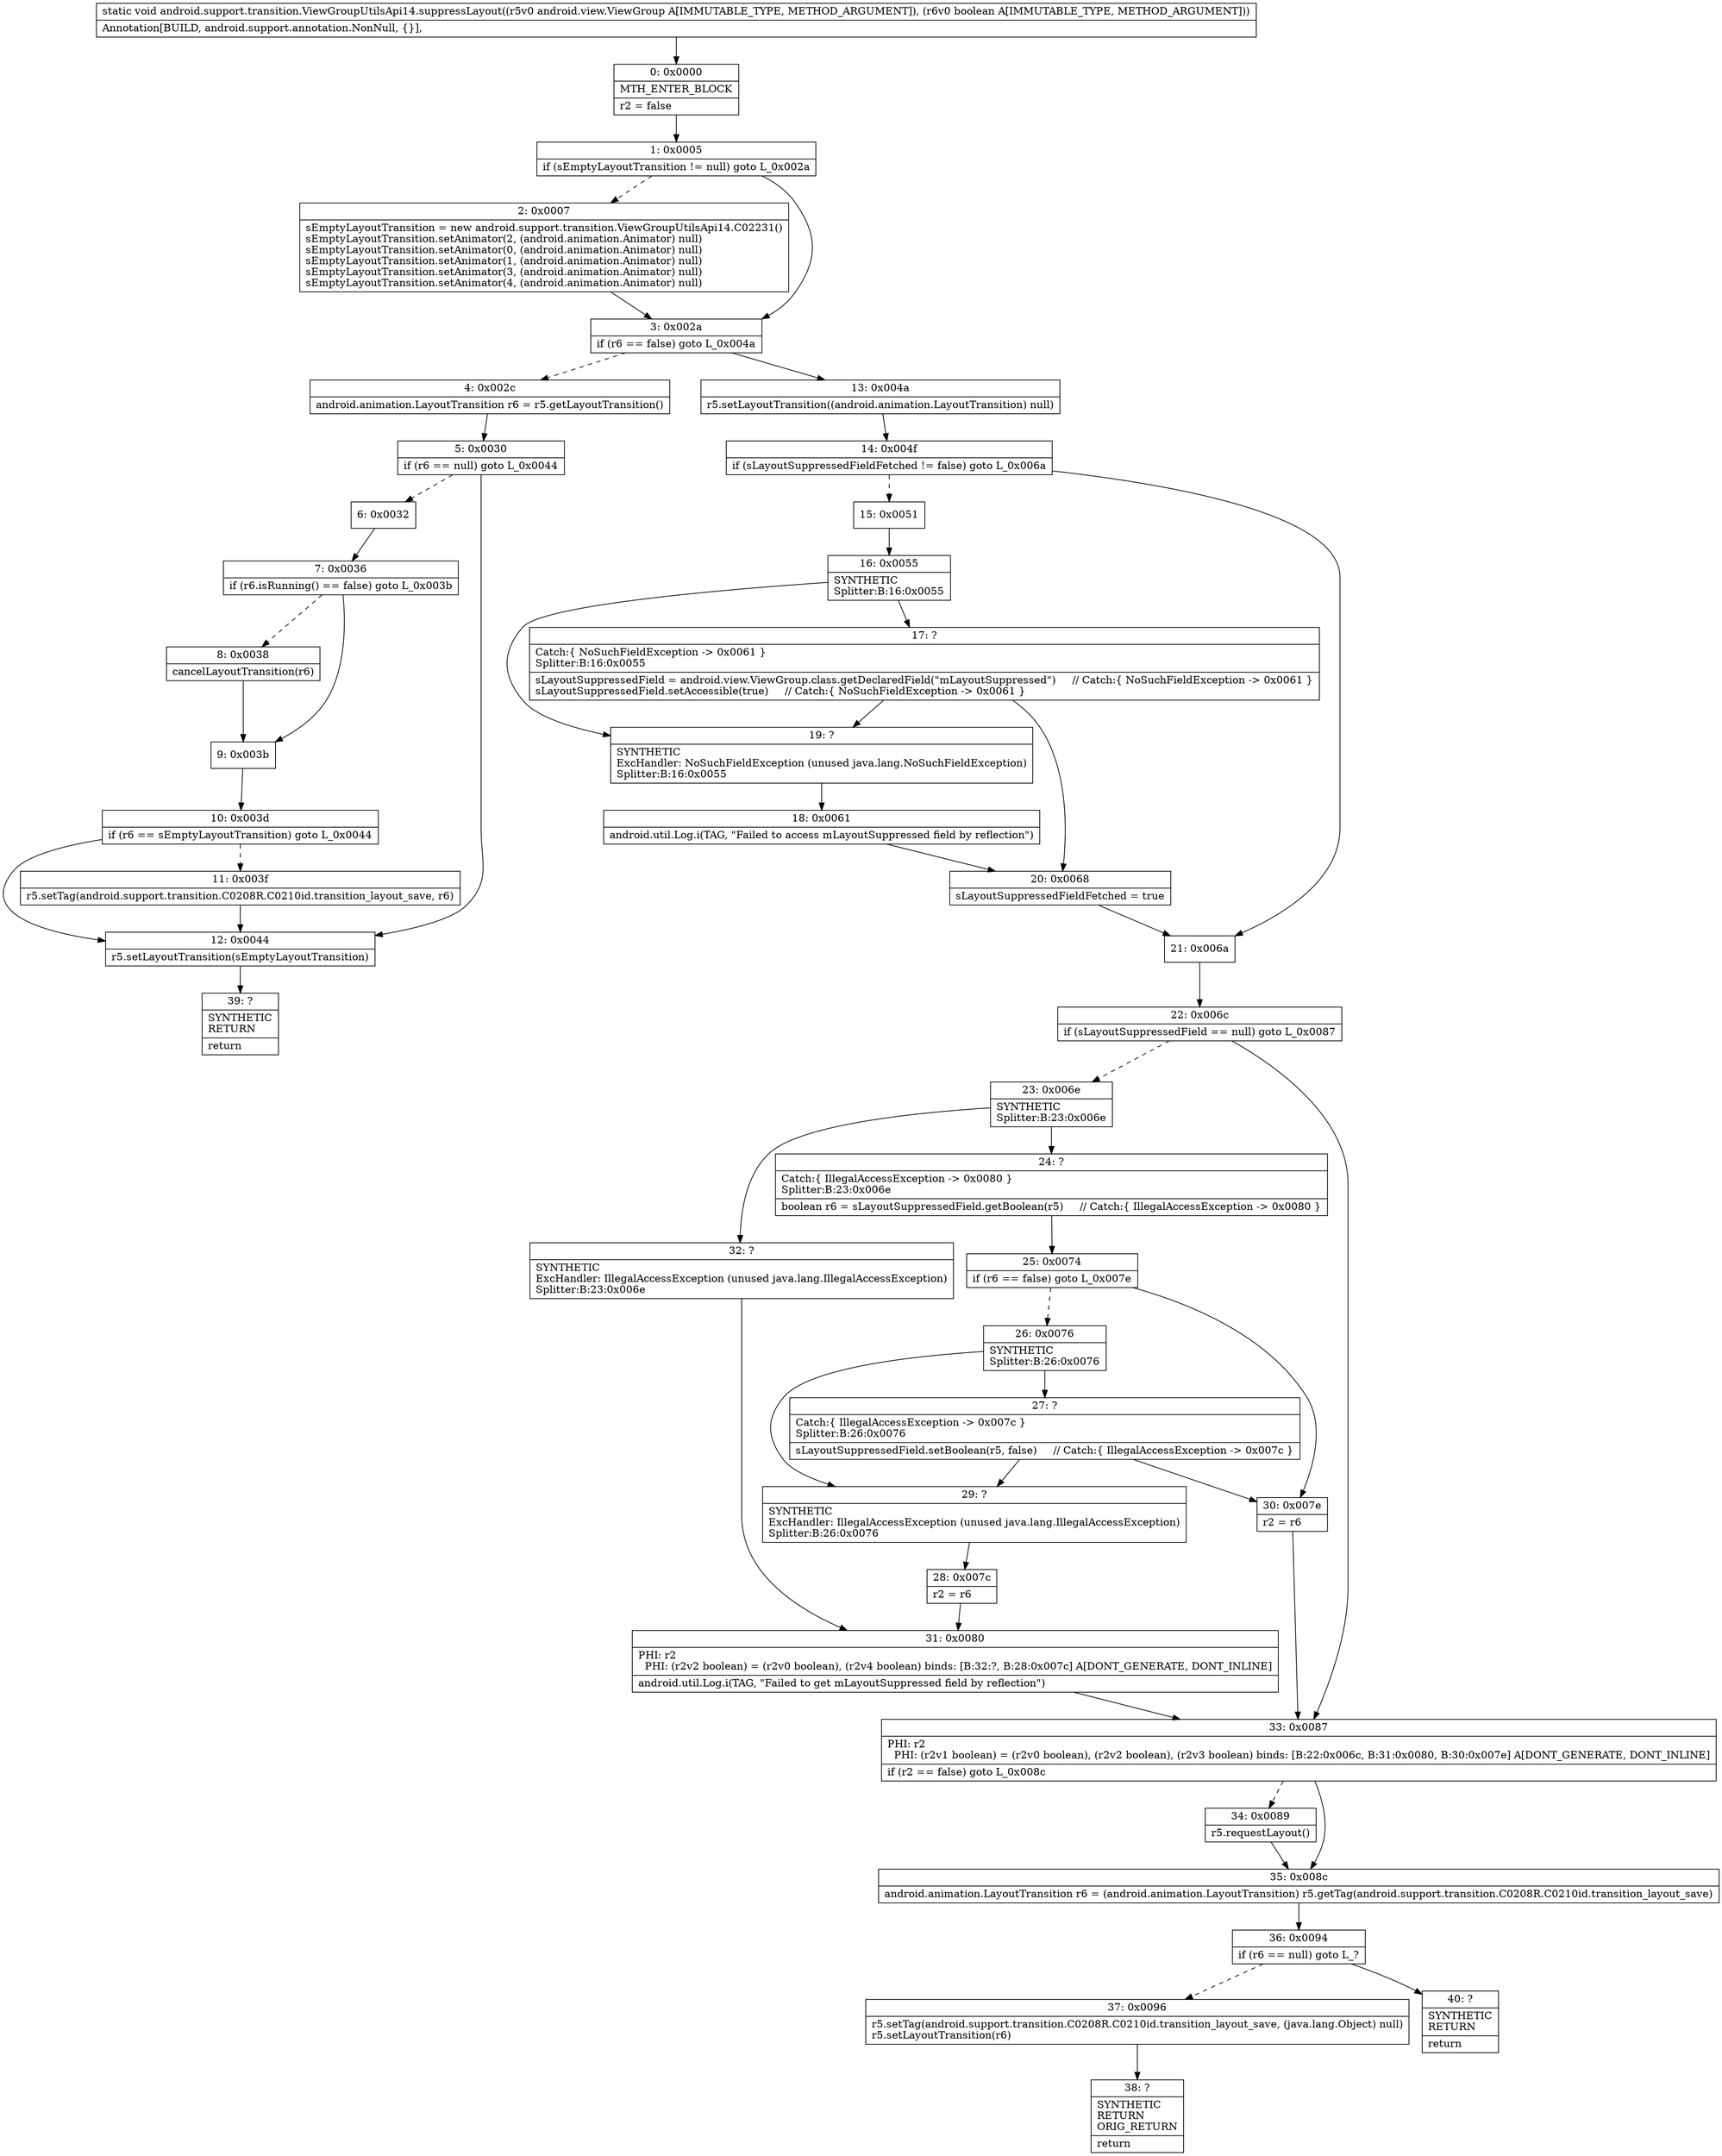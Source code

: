 digraph "CFG forandroid.support.transition.ViewGroupUtilsApi14.suppressLayout(Landroid\/view\/ViewGroup;Z)V" {
Node_0 [shape=record,label="{0\:\ 0x0000|MTH_ENTER_BLOCK\l|r2 = false\l}"];
Node_1 [shape=record,label="{1\:\ 0x0005|if (sEmptyLayoutTransition != null) goto L_0x002a\l}"];
Node_2 [shape=record,label="{2\:\ 0x0007|sEmptyLayoutTransition = new android.support.transition.ViewGroupUtilsApi14.C02231()\lsEmptyLayoutTransition.setAnimator(2, (android.animation.Animator) null)\lsEmptyLayoutTransition.setAnimator(0, (android.animation.Animator) null)\lsEmptyLayoutTransition.setAnimator(1, (android.animation.Animator) null)\lsEmptyLayoutTransition.setAnimator(3, (android.animation.Animator) null)\lsEmptyLayoutTransition.setAnimator(4, (android.animation.Animator) null)\l}"];
Node_3 [shape=record,label="{3\:\ 0x002a|if (r6 == false) goto L_0x004a\l}"];
Node_4 [shape=record,label="{4\:\ 0x002c|android.animation.LayoutTransition r6 = r5.getLayoutTransition()\l}"];
Node_5 [shape=record,label="{5\:\ 0x0030|if (r6 == null) goto L_0x0044\l}"];
Node_6 [shape=record,label="{6\:\ 0x0032}"];
Node_7 [shape=record,label="{7\:\ 0x0036|if (r6.isRunning() == false) goto L_0x003b\l}"];
Node_8 [shape=record,label="{8\:\ 0x0038|cancelLayoutTransition(r6)\l}"];
Node_9 [shape=record,label="{9\:\ 0x003b}"];
Node_10 [shape=record,label="{10\:\ 0x003d|if (r6 == sEmptyLayoutTransition) goto L_0x0044\l}"];
Node_11 [shape=record,label="{11\:\ 0x003f|r5.setTag(android.support.transition.C0208R.C0210id.transition_layout_save, r6)\l}"];
Node_12 [shape=record,label="{12\:\ 0x0044|r5.setLayoutTransition(sEmptyLayoutTransition)\l}"];
Node_13 [shape=record,label="{13\:\ 0x004a|r5.setLayoutTransition((android.animation.LayoutTransition) null)\l}"];
Node_14 [shape=record,label="{14\:\ 0x004f|if (sLayoutSuppressedFieldFetched != false) goto L_0x006a\l}"];
Node_15 [shape=record,label="{15\:\ 0x0051}"];
Node_16 [shape=record,label="{16\:\ 0x0055|SYNTHETIC\lSplitter:B:16:0x0055\l}"];
Node_17 [shape=record,label="{17\:\ ?|Catch:\{ NoSuchFieldException \-\> 0x0061 \}\lSplitter:B:16:0x0055\l|sLayoutSuppressedField = android.view.ViewGroup.class.getDeclaredField(\"mLayoutSuppressed\")     \/\/ Catch:\{ NoSuchFieldException \-\> 0x0061 \}\lsLayoutSuppressedField.setAccessible(true)     \/\/ Catch:\{ NoSuchFieldException \-\> 0x0061 \}\l}"];
Node_18 [shape=record,label="{18\:\ 0x0061|android.util.Log.i(TAG, \"Failed to access mLayoutSuppressed field by reflection\")\l}"];
Node_19 [shape=record,label="{19\:\ ?|SYNTHETIC\lExcHandler: NoSuchFieldException (unused java.lang.NoSuchFieldException)\lSplitter:B:16:0x0055\l}"];
Node_20 [shape=record,label="{20\:\ 0x0068|sLayoutSuppressedFieldFetched = true\l}"];
Node_21 [shape=record,label="{21\:\ 0x006a}"];
Node_22 [shape=record,label="{22\:\ 0x006c|if (sLayoutSuppressedField == null) goto L_0x0087\l}"];
Node_23 [shape=record,label="{23\:\ 0x006e|SYNTHETIC\lSplitter:B:23:0x006e\l}"];
Node_24 [shape=record,label="{24\:\ ?|Catch:\{ IllegalAccessException \-\> 0x0080 \}\lSplitter:B:23:0x006e\l|boolean r6 = sLayoutSuppressedField.getBoolean(r5)     \/\/ Catch:\{ IllegalAccessException \-\> 0x0080 \}\l}"];
Node_25 [shape=record,label="{25\:\ 0x0074|if (r6 == false) goto L_0x007e\l}"];
Node_26 [shape=record,label="{26\:\ 0x0076|SYNTHETIC\lSplitter:B:26:0x0076\l}"];
Node_27 [shape=record,label="{27\:\ ?|Catch:\{ IllegalAccessException \-\> 0x007c \}\lSplitter:B:26:0x0076\l|sLayoutSuppressedField.setBoolean(r5, false)     \/\/ Catch:\{ IllegalAccessException \-\> 0x007c \}\l}"];
Node_28 [shape=record,label="{28\:\ 0x007c|r2 = r6\l}"];
Node_29 [shape=record,label="{29\:\ ?|SYNTHETIC\lExcHandler: IllegalAccessException (unused java.lang.IllegalAccessException)\lSplitter:B:26:0x0076\l}"];
Node_30 [shape=record,label="{30\:\ 0x007e|r2 = r6\l}"];
Node_31 [shape=record,label="{31\:\ 0x0080|PHI: r2 \l  PHI: (r2v2 boolean) = (r2v0 boolean), (r2v4 boolean) binds: [B:32:?, B:28:0x007c] A[DONT_GENERATE, DONT_INLINE]\l|android.util.Log.i(TAG, \"Failed to get mLayoutSuppressed field by reflection\")\l}"];
Node_32 [shape=record,label="{32\:\ ?|SYNTHETIC\lExcHandler: IllegalAccessException (unused java.lang.IllegalAccessException)\lSplitter:B:23:0x006e\l}"];
Node_33 [shape=record,label="{33\:\ 0x0087|PHI: r2 \l  PHI: (r2v1 boolean) = (r2v0 boolean), (r2v2 boolean), (r2v3 boolean) binds: [B:22:0x006c, B:31:0x0080, B:30:0x007e] A[DONT_GENERATE, DONT_INLINE]\l|if (r2 == false) goto L_0x008c\l}"];
Node_34 [shape=record,label="{34\:\ 0x0089|r5.requestLayout()\l}"];
Node_35 [shape=record,label="{35\:\ 0x008c|android.animation.LayoutTransition r6 = (android.animation.LayoutTransition) r5.getTag(android.support.transition.C0208R.C0210id.transition_layout_save)\l}"];
Node_36 [shape=record,label="{36\:\ 0x0094|if (r6 == null) goto L_?\l}"];
Node_37 [shape=record,label="{37\:\ 0x0096|r5.setTag(android.support.transition.C0208R.C0210id.transition_layout_save, (java.lang.Object) null)\lr5.setLayoutTransition(r6)\l}"];
Node_38 [shape=record,label="{38\:\ ?|SYNTHETIC\lRETURN\lORIG_RETURN\l|return\l}"];
Node_39 [shape=record,label="{39\:\ ?|SYNTHETIC\lRETURN\l|return\l}"];
Node_40 [shape=record,label="{40\:\ ?|SYNTHETIC\lRETURN\l|return\l}"];
MethodNode[shape=record,label="{static void android.support.transition.ViewGroupUtilsApi14.suppressLayout((r5v0 android.view.ViewGroup A[IMMUTABLE_TYPE, METHOD_ARGUMENT]), (r6v0 boolean A[IMMUTABLE_TYPE, METHOD_ARGUMENT]))  | Annotation[BUILD, android.support.annotation.NonNull, \{\}], \l}"];
MethodNode -> Node_0;
Node_0 -> Node_1;
Node_1 -> Node_2[style=dashed];
Node_1 -> Node_3;
Node_2 -> Node_3;
Node_3 -> Node_4[style=dashed];
Node_3 -> Node_13;
Node_4 -> Node_5;
Node_5 -> Node_6[style=dashed];
Node_5 -> Node_12;
Node_6 -> Node_7;
Node_7 -> Node_8[style=dashed];
Node_7 -> Node_9;
Node_8 -> Node_9;
Node_9 -> Node_10;
Node_10 -> Node_11[style=dashed];
Node_10 -> Node_12;
Node_11 -> Node_12;
Node_12 -> Node_39;
Node_13 -> Node_14;
Node_14 -> Node_15[style=dashed];
Node_14 -> Node_21;
Node_15 -> Node_16;
Node_16 -> Node_17;
Node_16 -> Node_19;
Node_17 -> Node_19;
Node_17 -> Node_20;
Node_18 -> Node_20;
Node_19 -> Node_18;
Node_20 -> Node_21;
Node_21 -> Node_22;
Node_22 -> Node_23[style=dashed];
Node_22 -> Node_33;
Node_23 -> Node_24;
Node_23 -> Node_32;
Node_24 -> Node_25;
Node_25 -> Node_26[style=dashed];
Node_25 -> Node_30;
Node_26 -> Node_27;
Node_26 -> Node_29;
Node_27 -> Node_29;
Node_27 -> Node_30;
Node_28 -> Node_31;
Node_29 -> Node_28;
Node_30 -> Node_33;
Node_31 -> Node_33;
Node_32 -> Node_31;
Node_33 -> Node_34[style=dashed];
Node_33 -> Node_35;
Node_34 -> Node_35;
Node_35 -> Node_36;
Node_36 -> Node_37[style=dashed];
Node_36 -> Node_40;
Node_37 -> Node_38;
}

